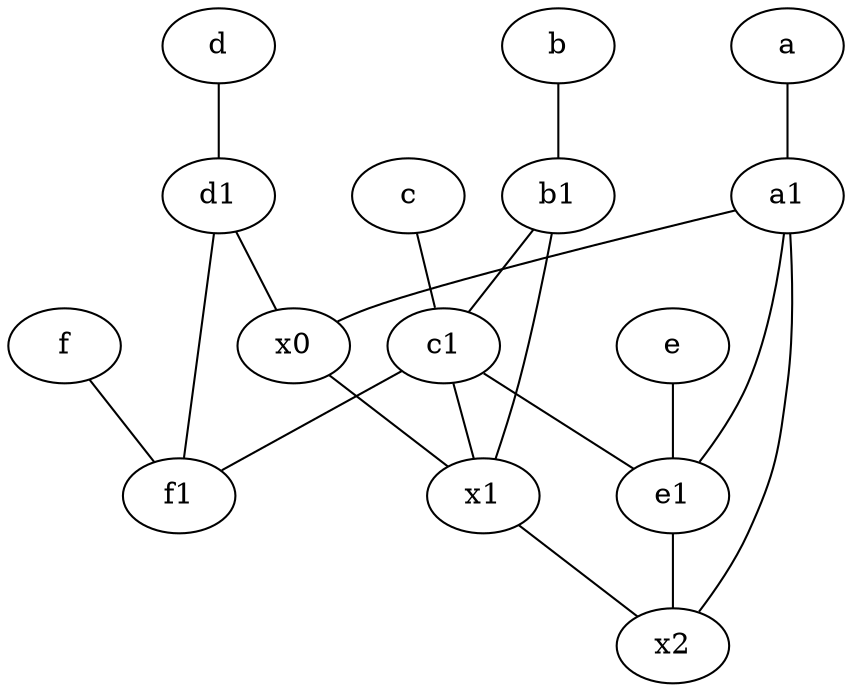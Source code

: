 graph {
	node [labelfontsize=50]
	f [labelfontsize=50 pos="3,9!"]
	e [labelfontsize=50 pos="7,9!"]
	c [labelfontsize=50 pos="4.5,2!"]
	x1 [labelfontsize=50]
	d1 [labelfontsize=50 pos="3,5!"]
	x0 [labelfontsize=50]
	b [labelfontsize=50 pos="10,4!"]
	d [labelfontsize=50 pos="2,5!"]
	c1 [labelfontsize=50 pos="4.5,3!"]
	a [labelfontsize=50 pos="8,2!"]
	e1 [labelfontsize=50 pos="7,7!"]
	a1 [labelfontsize=50 pos="8,3!"]
	f1 [labelfontsize=50 pos="3,8!"]
	b1 [labelfontsize=50 pos="9,4!"]
	x2 [labelfontsize=50]
	d1 -- x0
	d -- d1
	a -- a1
	a1 -- x2
	x1 -- x2
	a1 -- x0
	b -- b1
	c -- c1
	b1 -- c1
	c1 -- x1
	c1 -- e1
	f -- f1
	x0 -- x1
	e1 -- x2
	d1 -- f1
	a1 -- e1
	e -- e1
	b1 -- x1
	c1 -- f1
}
